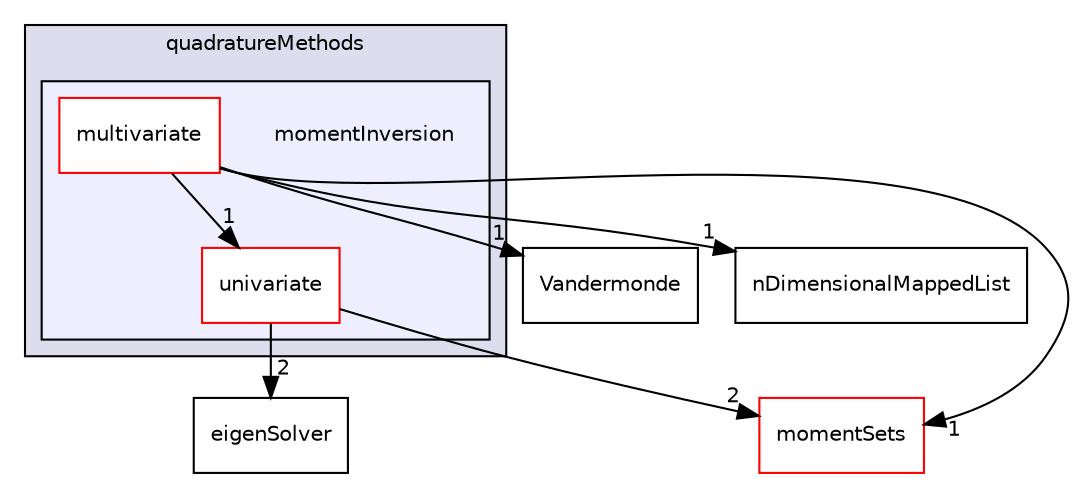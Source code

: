 digraph "momentInversion" {
  bgcolor=transparent;
  compound=true
  node [ fontsize="10", fontname="Helvetica"];
  edge [ labelfontsize="10", labelfontname="Helvetica"];
  subgraph clusterdir_259a5a6e928303d9988273e835fb5828 {
    graph [ bgcolor="#ddddee", pencolor="black", label="quadratureMethods" fontname="Helvetica", fontsize="10", URL="dir_259a5a6e928303d9988273e835fb5828.html"]
  subgraph clusterdir_0b9bb76b72c90181149adc55e92e6ea3 {
    graph [ bgcolor="#eeeeff", pencolor="black", label="" URL="dir_0b9bb76b72c90181149adc55e92e6ea3.html"];
    dir_0b9bb76b72c90181149adc55e92e6ea3 [shape=plaintext label="momentInversion"];
    dir_a727253ad871f360830950009662c355 [shape=box label="multivariate" color="red" fillcolor="white" style="filled" URL="dir_a727253ad871f360830950009662c355.html"];
    dir_224f5f7c837ec5f1a50cf8e5b44c5959 [shape=box label="univariate" color="red" fillcolor="white" style="filled" URL="dir_224f5f7c837ec5f1a50cf8e5b44c5959.html"];
  }
  }
  dir_31c4affba36cde1c26e847807faab78f [shape=box label="Vandermonde" URL="dir_31c4affba36cde1c26e847807faab78f.html"];
  dir_34e59eb5bfe712db9bc05e7dc6374826 [shape=box label="nDimensionalMappedList" URL="dir_34e59eb5bfe712db9bc05e7dc6374826.html"];
  dir_28a10e058b67f0d7e124cb3c5246e6cb [shape=box label="momentSets" color="red" URL="dir_28a10e058b67f0d7e124cb3c5246e6cb.html"];
  dir_9c0e92409a33848bf66dccc8c0cdc400 [shape=box label="eigenSolver" URL="dir_9c0e92409a33848bf66dccc8c0cdc400.html"];
  dir_224f5f7c837ec5f1a50cf8e5b44c5959->dir_28a10e058b67f0d7e124cb3c5246e6cb [headlabel="2", labeldistance=1.5 headhref="dir_000035_000165.html"];
  dir_224f5f7c837ec5f1a50cf8e5b44c5959->dir_9c0e92409a33848bf66dccc8c0cdc400 [headlabel="2", labeldistance=1.5 headhref="dir_000035_000095.html"];
  dir_a727253ad871f360830950009662c355->dir_31c4affba36cde1c26e847807faab78f [headlabel="1", labeldistance=1.5 headhref="dir_000058_000247.html"];
  dir_a727253ad871f360830950009662c355->dir_34e59eb5bfe712db9bc05e7dc6374826 [headlabel="1", labeldistance=1.5 headhref="dir_000058_000170.html"];
  dir_a727253ad871f360830950009662c355->dir_28a10e058b67f0d7e124cb3c5246e6cb [headlabel="1", labeldistance=1.5 headhref="dir_000058_000165.html"];
  dir_a727253ad871f360830950009662c355->dir_224f5f7c837ec5f1a50cf8e5b44c5959 [headlabel="1", labeldistance=1.5 headhref="dir_000058_000035.html"];
}
